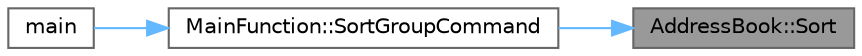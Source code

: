 digraph "AddressBook::Sort"
{
 // LATEX_PDF_SIZE
  bgcolor="transparent";
  edge [fontname=Helvetica,fontsize=10,labelfontname=Helvetica,labelfontsize=10];
  node [fontname=Helvetica,fontsize=10,shape=box,height=0.2,width=0.4];
  rankdir="RL";
  Node1 [label="AddressBook::Sort",height=0.2,width=0.4,color="gray40", fillcolor="grey60", style="filled", fontcolor="black",tooltip="按姓名排序 AddressBook"];
  Node1 -> Node2 [dir="back",color="steelblue1",style="solid"];
  Node2 [label="MainFunction::SortGroupCommand",height=0.2,width=0.4,color="grey40", fillcolor="white", style="filled",URL="$class_main_function.html#a8678107aa7db0e655a3994c52af53004",tooltip="按照组别拼音升序排序，AddressBook>sortgroup command, sort contact in the AddressBook using string in ascii ascen..."];
  Node2 -> Node3 [dir="back",color="steelblue1",style="solid"];
  Node3 [label="main",height=0.2,width=0.4,color="grey40", fillcolor="white", style="filled",URL="$main_8cpp.html#ae66f6b31b5ad750f1fe042a706a4e3d4",tooltip=" "];
}
